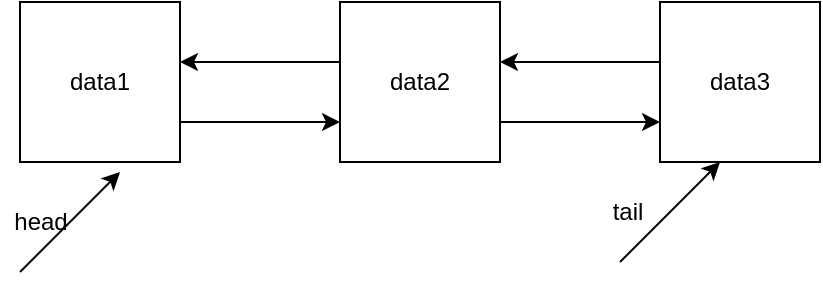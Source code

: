 <mxfile version="16.2.7" type="github">
  <diagram id="N-n1nX_3dNojhys9q78M" name="Page-1">
    <mxGraphModel dx="796" dy="493" grid="1" gridSize="10" guides="1" tooltips="1" connect="1" arrows="1" fold="1" page="1" pageScale="1" pageWidth="827" pageHeight="1169" math="0" shadow="0">
      <root>
        <mxCell id="0" />
        <mxCell id="1" parent="0" />
        <mxCell id="-6L-YQLgi0TW_CS2mfel-5" value="" style="edgeStyle=orthogonalEdgeStyle;rounded=0;orthogonalLoop=1;jettySize=auto;html=1;" parent="1" source="-6L-YQLgi0TW_CS2mfel-1" target="-6L-YQLgi0TW_CS2mfel-2" edge="1">
          <mxGeometry relative="1" as="geometry">
            <Array as="points">
              <mxPoint x="190" y="180" />
              <mxPoint x="190" y="180" />
            </Array>
          </mxGeometry>
        </mxCell>
        <mxCell id="-6L-YQLgi0TW_CS2mfel-1" value="data1" style="whiteSpace=wrap;html=1;aspect=fixed;" parent="1" vertex="1">
          <mxGeometry x="80" y="120" width="80" height="80" as="geometry" />
        </mxCell>
        <mxCell id="-6L-YQLgi0TW_CS2mfel-7" value="" style="edgeStyle=orthogonalEdgeStyle;rounded=0;orthogonalLoop=1;jettySize=auto;html=1;" parent="1" source="-6L-YQLgi0TW_CS2mfel-2" target="-6L-YQLgi0TW_CS2mfel-1" edge="1">
          <mxGeometry relative="1" as="geometry">
            <Array as="points">
              <mxPoint x="220" y="150" />
              <mxPoint x="220" y="150" />
            </Array>
          </mxGeometry>
        </mxCell>
        <mxCell id="-6L-YQLgi0TW_CS2mfel-9" value="" style="edgeStyle=orthogonalEdgeStyle;rounded=0;orthogonalLoop=1;jettySize=auto;html=1;" parent="1" source="-6L-YQLgi0TW_CS2mfel-2" target="-6L-YQLgi0TW_CS2mfel-3" edge="1">
          <mxGeometry relative="1" as="geometry">
            <Array as="points">
              <mxPoint x="360" y="180" />
              <mxPoint x="360" y="180" />
            </Array>
          </mxGeometry>
        </mxCell>
        <mxCell id="-6L-YQLgi0TW_CS2mfel-2" value="data2" style="whiteSpace=wrap;html=1;aspect=fixed;" parent="1" vertex="1">
          <mxGeometry x="240" y="120" width="80" height="80" as="geometry" />
        </mxCell>
        <mxCell id="-6L-YQLgi0TW_CS2mfel-10" value="" style="edgeStyle=orthogonalEdgeStyle;rounded=0;orthogonalLoop=1;jettySize=auto;html=1;" parent="1" source="-6L-YQLgi0TW_CS2mfel-3" target="-6L-YQLgi0TW_CS2mfel-2" edge="1">
          <mxGeometry relative="1" as="geometry">
            <Array as="points">
              <mxPoint x="380" y="150" />
              <mxPoint x="380" y="150" />
            </Array>
          </mxGeometry>
        </mxCell>
        <mxCell id="-6L-YQLgi0TW_CS2mfel-3" value="data3&lt;br&gt;" style="whiteSpace=wrap;html=1;aspect=fixed;" parent="1" vertex="1">
          <mxGeometry x="400" y="120" width="80" height="80" as="geometry" />
        </mxCell>
        <mxCell id="OJQGpNLgBTTPN4co0Adx-1" value="" style="endArrow=classic;html=1;rounded=0;" edge="1" parent="1">
          <mxGeometry width="50" height="50" relative="1" as="geometry">
            <mxPoint x="380" y="250" as="sourcePoint" />
            <mxPoint x="430" y="200" as="targetPoint" />
          </mxGeometry>
        </mxCell>
        <mxCell id="OJQGpNLgBTTPN4co0Adx-4" value="tail" style="text;html=1;strokeColor=none;fillColor=none;align=center;verticalAlign=middle;whiteSpace=wrap;rounded=0;" vertex="1" parent="1">
          <mxGeometry x="354" y="210" width="60" height="30" as="geometry" />
        </mxCell>
        <mxCell id="OJQGpNLgBTTPN4co0Adx-17" value="" style="endArrow=classic;html=1;rounded=0;" edge="1" parent="1">
          <mxGeometry width="50" height="50" relative="1" as="geometry">
            <mxPoint x="80" y="255" as="sourcePoint" />
            <mxPoint x="130" y="205" as="targetPoint" />
          </mxGeometry>
        </mxCell>
        <mxCell id="OJQGpNLgBTTPN4co0Adx-49" value="head" style="text;html=1;align=center;verticalAlign=middle;resizable=0;points=[];autosize=1;strokeColor=none;fillColor=none;" vertex="1" parent="1">
          <mxGeometry x="70" y="220" width="40" height="20" as="geometry" />
        </mxCell>
      </root>
    </mxGraphModel>
  </diagram>
</mxfile>
